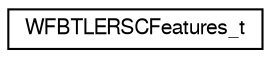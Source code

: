 digraph "Graphical Class Hierarchy"
{
  edge [fontname="FreeSans",fontsize="10",labelfontname="FreeSans",labelfontsize="10"];
  node [fontname="FreeSans",fontsize="10",shape=record];
  rankdir="LR";
  Node1 [label="WFBTLERSCFeatures_t",height=0.2,width=0.4,color="black", fillcolor="white", style="filled",URL="$struct_w_f_b_t_l_e_r_s_c_features__t.html",tooltip="Represents the features of a Running Speed and Cadence device. "];
}

